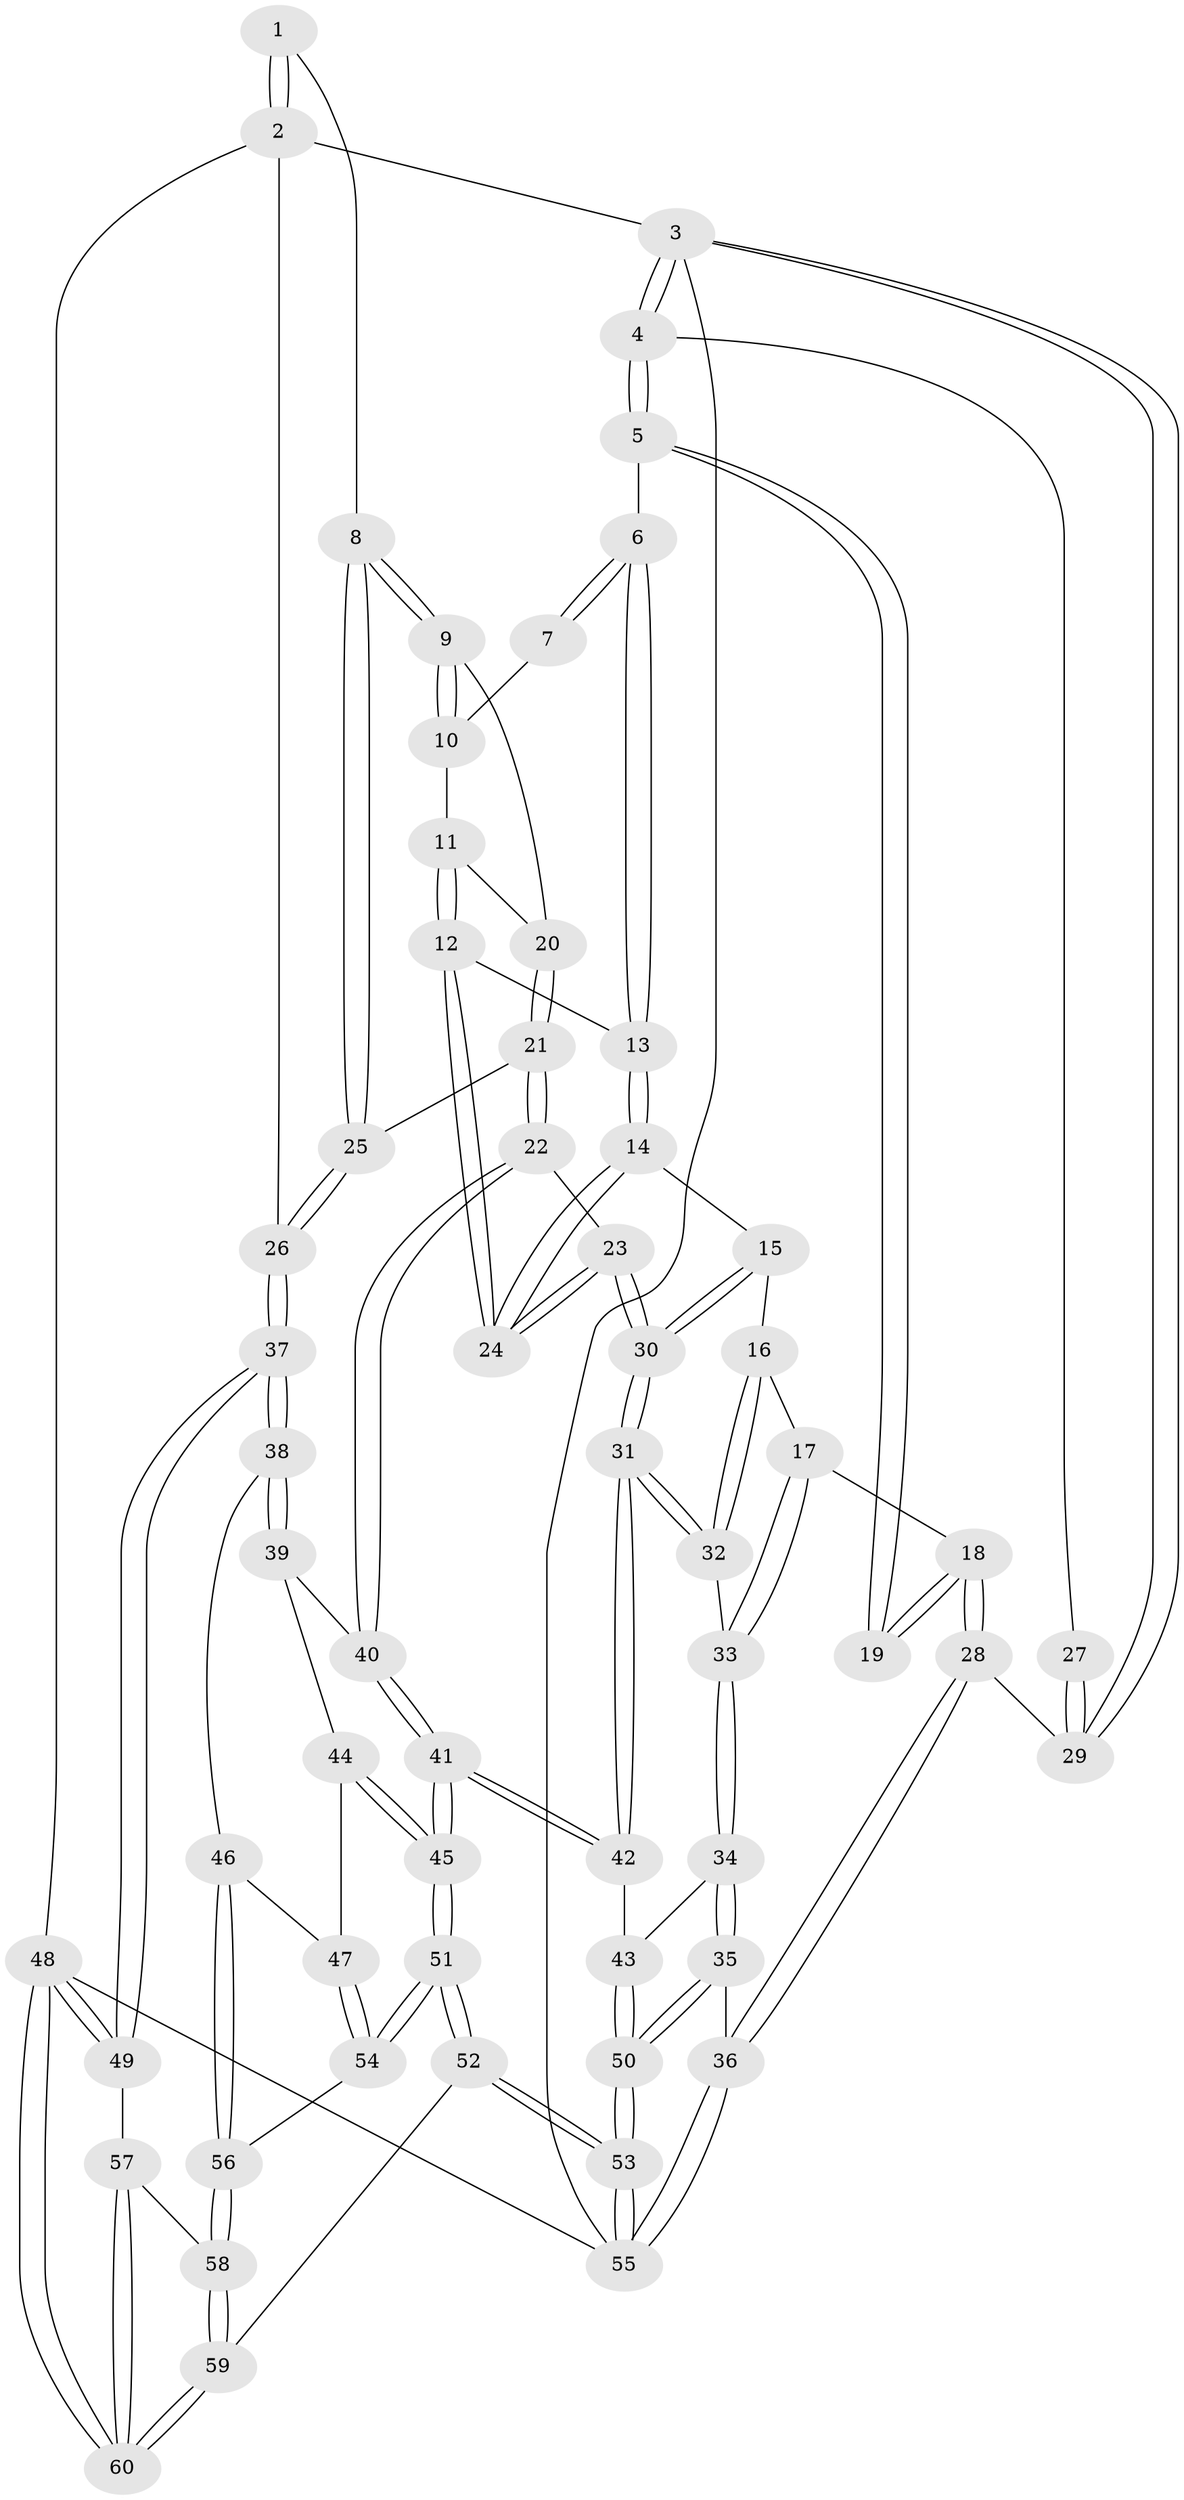 // coarse degree distribution, {2: 0.21052631578947367, 5: 0.15789473684210525, 3: 0.2631578947368421, 4: 0.3157894736842105, 6: 0.05263157894736842}
// Generated by graph-tools (version 1.1) at 2025/54/03/04/25 22:54:08]
// undirected, 60 vertices, 147 edges
graph export_dot {
  node [color=gray90,style=filled];
  1 [pos="+1+0"];
  2 [pos="+1+0"];
  3 [pos="+0+0"];
  4 [pos="+0+0"];
  5 [pos="+0.2552603233926825+0"];
  6 [pos="+0.40122759184369927+0"];
  7 [pos="+0.7743296010119307+0"];
  8 [pos="+0.9156473486334596+0.12582473833622596"];
  9 [pos="+0.8714282802475021+0.09932182513645513"];
  10 [pos="+0.7849878941218122+0"];
  11 [pos="+0.6831580711149773+0.10854195474316554"];
  12 [pos="+0.6480395960681935+0.1321166379564581"];
  13 [pos="+0.4941279829831792+0.05477288008407048"];
  14 [pos="+0.4501779926157098+0.18155687021519173"];
  15 [pos="+0.44005747838215387+0.1987276005424287"];
  16 [pos="+0.23644368980458622+0.21618065323668498"];
  17 [pos="+0.23099523033031275+0.21531542190755107"];
  18 [pos="+0.2207440198778308+0.2064124572143638"];
  19 [pos="+0.19861319429954452+0.14196149459981183"];
  20 [pos="+0.8029551596718405+0.12992909370877057"];
  21 [pos="+0.7333433502812909+0.3115473486591638"];
  22 [pos="+0.7174684060130208+0.32257111594077104"];
  23 [pos="+0.6904811890427102+0.3083288837359391"];
  24 [pos="+0.6764930622969455+0.2730772300937405"];
  25 [pos="+1+0.2069721756285314"];
  26 [pos="+1+0.2633021911896389"];
  27 [pos="+0.07356723773601286+0.15368091923284694"];
  28 [pos="+0+0.4401862278260022"];
  29 [pos="+0+0.2827135994039726"];
  30 [pos="+0.4762435053493213+0.37369404445761595"];
  31 [pos="+0.4521122935498399+0.4125851851727449"];
  32 [pos="+0.4437860674111111+0.4114367687664943"];
  33 [pos="+0.24024625220250487+0.42958798801677406"];
  34 [pos="+0.18886026604362288+0.48109815717360743"];
  35 [pos="+0+0.5509875772969678"];
  36 [pos="+0+0.5273619032207535"];
  37 [pos="+1+0.529306805930619"];
  38 [pos="+1+0.5599187325146054"];
  39 [pos="+0.7697745942344412+0.4661067804049041"];
  40 [pos="+0.7661282049301414+0.46252017267476053"];
  41 [pos="+0.4894499810012346+0.5519550947310078"];
  42 [pos="+0.4870257658089151+0.5498683007814416"];
  43 [pos="+0.35031962088270135+0.601992394576144"];
  44 [pos="+0.7310644776554323+0.5547945135557067"];
  45 [pos="+0.5710711366692006+0.7405776433691242"];
  46 [pos="+0.9756244763861821+0.6075137329686617"];
  47 [pos="+0.7558259910950537+0.6730701970359455"];
  48 [pos="+1+1"];
  49 [pos="+1+0.9038493726112151"];
  50 [pos="+0.23584014289426417+0.8062745534678057"];
  51 [pos="+0.5761818927743687+0.7753301852486494"];
  52 [pos="+0.38627657030505+1"];
  53 [pos="+0.3283817434518599+1"];
  54 [pos="+0.6597820069849559+0.7749166208060827"];
  55 [pos="+0+1"];
  56 [pos="+0.8336835632794525+0.8323783040312193"];
  57 [pos="+0.9146171136434814+0.8852781119270805"];
  58 [pos="+0.83513658929967+0.835924139372296"];
  59 [pos="+0.717764098906958+1"];
  60 [pos="+0.9320862673829651+1"];
  1 -- 2;
  1 -- 2;
  1 -- 8;
  2 -- 3;
  2 -- 26;
  2 -- 48;
  3 -- 4;
  3 -- 4;
  3 -- 29;
  3 -- 29;
  3 -- 55;
  4 -- 5;
  4 -- 5;
  4 -- 27;
  5 -- 6;
  5 -- 19;
  5 -- 19;
  6 -- 7;
  6 -- 7;
  6 -- 13;
  6 -- 13;
  7 -- 10;
  8 -- 9;
  8 -- 9;
  8 -- 25;
  8 -- 25;
  9 -- 10;
  9 -- 10;
  9 -- 20;
  10 -- 11;
  11 -- 12;
  11 -- 12;
  11 -- 20;
  12 -- 13;
  12 -- 24;
  12 -- 24;
  13 -- 14;
  13 -- 14;
  14 -- 15;
  14 -- 24;
  14 -- 24;
  15 -- 16;
  15 -- 30;
  15 -- 30;
  16 -- 17;
  16 -- 32;
  16 -- 32;
  17 -- 18;
  17 -- 33;
  17 -- 33;
  18 -- 19;
  18 -- 19;
  18 -- 28;
  18 -- 28;
  20 -- 21;
  20 -- 21;
  21 -- 22;
  21 -- 22;
  21 -- 25;
  22 -- 23;
  22 -- 40;
  22 -- 40;
  23 -- 24;
  23 -- 24;
  23 -- 30;
  23 -- 30;
  25 -- 26;
  25 -- 26;
  26 -- 37;
  26 -- 37;
  27 -- 29;
  27 -- 29;
  28 -- 29;
  28 -- 36;
  28 -- 36;
  30 -- 31;
  30 -- 31;
  31 -- 32;
  31 -- 32;
  31 -- 42;
  31 -- 42;
  32 -- 33;
  33 -- 34;
  33 -- 34;
  34 -- 35;
  34 -- 35;
  34 -- 43;
  35 -- 36;
  35 -- 50;
  35 -- 50;
  36 -- 55;
  36 -- 55;
  37 -- 38;
  37 -- 38;
  37 -- 49;
  37 -- 49;
  38 -- 39;
  38 -- 39;
  38 -- 46;
  39 -- 40;
  39 -- 44;
  40 -- 41;
  40 -- 41;
  41 -- 42;
  41 -- 42;
  41 -- 45;
  41 -- 45;
  42 -- 43;
  43 -- 50;
  43 -- 50;
  44 -- 45;
  44 -- 45;
  44 -- 47;
  45 -- 51;
  45 -- 51;
  46 -- 47;
  46 -- 56;
  46 -- 56;
  47 -- 54;
  47 -- 54;
  48 -- 49;
  48 -- 49;
  48 -- 60;
  48 -- 60;
  48 -- 55;
  49 -- 57;
  50 -- 53;
  50 -- 53;
  51 -- 52;
  51 -- 52;
  51 -- 54;
  51 -- 54;
  52 -- 53;
  52 -- 53;
  52 -- 59;
  53 -- 55;
  53 -- 55;
  54 -- 56;
  56 -- 58;
  56 -- 58;
  57 -- 58;
  57 -- 60;
  57 -- 60;
  58 -- 59;
  58 -- 59;
  59 -- 60;
  59 -- 60;
}
